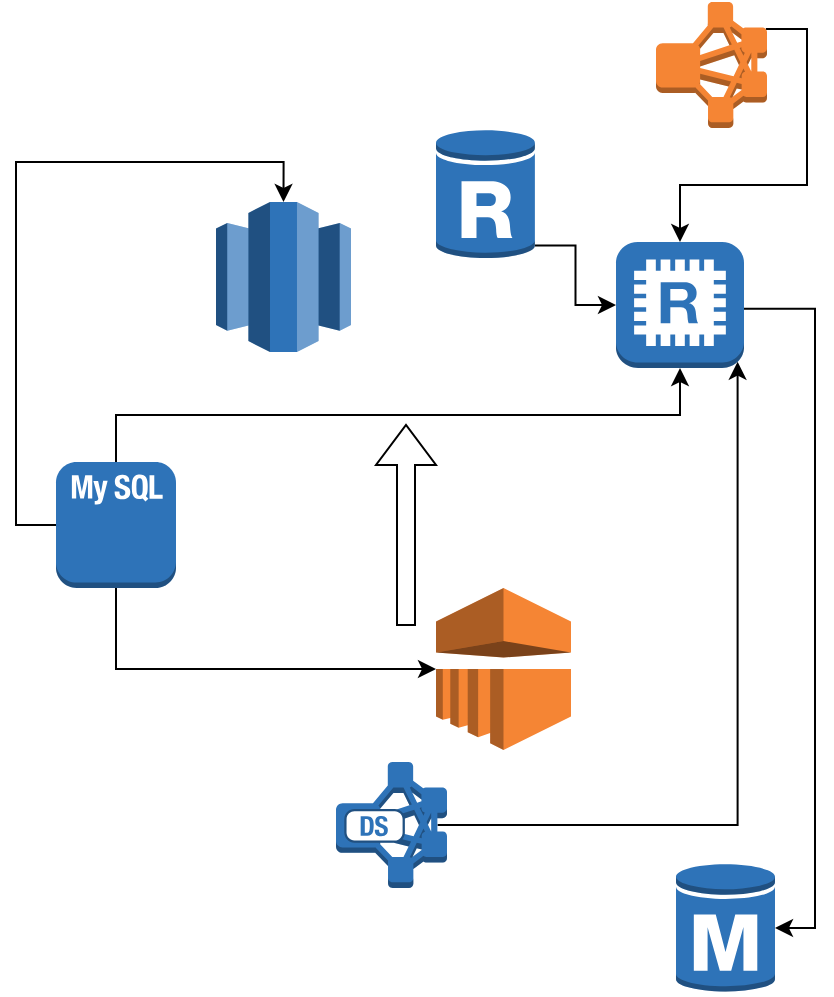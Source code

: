 <mxfile version="13.5.5" type="github">
  <diagram id="C5RBs43oDa-KdzZeNtuy" name="Page-1">
    <mxGraphModel dx="1422" dy="794" grid="1" gridSize="10" guides="1" tooltips="1" connect="1" arrows="1" fold="1" page="1" pageScale="1" pageWidth="827" pageHeight="1169" math="0" shadow="0">
      <root>
        <mxCell id="WIyWlLk6GJQsqaUBKTNV-0" />
        <mxCell id="WIyWlLk6GJQsqaUBKTNV-1" parent="WIyWlLk6GJQsqaUBKTNV-0" />
        <mxCell id="8H6woboxu_KClOvkfunE-1" value="" style="outlineConnect=0;dashed=0;verticalLabelPosition=bottom;verticalAlign=top;align=center;html=1;shape=mxgraph.aws3.redshift;fillColor=#2E73B8;gradientColor=none;" vertex="1" parent="WIyWlLk6GJQsqaUBKTNV-1">
          <mxGeometry x="180" y="240" width="67.5" height="75" as="geometry" />
        </mxCell>
        <mxCell id="8H6woboxu_KClOvkfunE-14" style="edgeStyle=orthogonalEdgeStyle;rounded=0;orthogonalLoop=1;jettySize=auto;html=1;exitX=0.99;exitY=0.215;exitDx=0;exitDy=0;exitPerimeter=0;" edge="1" parent="WIyWlLk6GJQsqaUBKTNV-1" source="8H6woboxu_KClOvkfunE-2" target="8H6woboxu_KClOvkfunE-7">
          <mxGeometry relative="1" as="geometry" />
        </mxCell>
        <mxCell id="8H6woboxu_KClOvkfunE-2" value="" style="outlineConnect=0;dashed=0;verticalLabelPosition=bottom;verticalAlign=top;align=center;html=1;shape=mxgraph.aws3.emr_cluster;fillColor=#F58534;gradientColor=none;" vertex="1" parent="WIyWlLk6GJQsqaUBKTNV-1">
          <mxGeometry x="400" y="140" width="55.5" height="63" as="geometry" />
        </mxCell>
        <mxCell id="8H6woboxu_KClOvkfunE-3" value="" style="outlineConnect=0;dashed=0;verticalLabelPosition=bottom;verticalAlign=top;align=center;html=1;shape=mxgraph.aws3.emr;fillColor=#F58534;gradientColor=none;" vertex="1" parent="WIyWlLk6GJQsqaUBKTNV-1">
          <mxGeometry x="290" y="433" width="67.5" height="81" as="geometry" />
        </mxCell>
        <mxCell id="8H6woboxu_KClOvkfunE-12" style="edgeStyle=orthogonalEdgeStyle;rounded=0;orthogonalLoop=1;jettySize=auto;html=1;exitX=0.915;exitY=0.5;exitDx=0;exitDy=0;exitPerimeter=0;entryX=0.95;entryY=0.95;entryDx=0;entryDy=0;entryPerimeter=0;" edge="1" parent="WIyWlLk6GJQsqaUBKTNV-1" source="8H6woboxu_KClOvkfunE-4" target="8H6woboxu_KClOvkfunE-7">
          <mxGeometry relative="1" as="geometry" />
        </mxCell>
        <mxCell id="8H6woboxu_KClOvkfunE-4" value="" style="outlineConnect=0;dashed=0;verticalLabelPosition=bottom;verticalAlign=top;align=center;html=1;shape=mxgraph.aws3.dense_storage_node;fillColor=#2E73B8;gradientColor=none;" vertex="1" parent="WIyWlLk6GJQsqaUBKTNV-1">
          <mxGeometry x="240" y="520" width="55.5" height="63" as="geometry" />
        </mxCell>
        <mxCell id="8H6woboxu_KClOvkfunE-15" style="edgeStyle=orthogonalEdgeStyle;rounded=0;orthogonalLoop=1;jettySize=auto;html=1;exitX=1;exitY=0.89;exitDx=0;exitDy=0;exitPerimeter=0;" edge="1" parent="WIyWlLk6GJQsqaUBKTNV-1" source="8H6woboxu_KClOvkfunE-5" target="8H6woboxu_KClOvkfunE-7">
          <mxGeometry relative="1" as="geometry" />
        </mxCell>
        <mxCell id="8H6woboxu_KClOvkfunE-5" value="" style="outlineConnect=0;dashed=0;verticalLabelPosition=bottom;verticalAlign=top;align=center;html=1;shape=mxgraph.aws3.rds_db_instance_read_replica;fillColor=#2E73B8;gradientColor=none;" vertex="1" parent="WIyWlLk6GJQsqaUBKTNV-1">
          <mxGeometry x="290" y="203" width="49.5" height="66" as="geometry" />
        </mxCell>
        <mxCell id="8H6woboxu_KClOvkfunE-6" value="" style="outlineConnect=0;dashed=0;verticalLabelPosition=bottom;verticalAlign=top;align=center;html=1;shape=mxgraph.aws3.rds_db_instance;fillColor=#2E73B8;gradientColor=none;" vertex="1" parent="WIyWlLk6GJQsqaUBKTNV-1">
          <mxGeometry x="410" y="570" width="49.5" height="66" as="geometry" />
        </mxCell>
        <mxCell id="8H6woboxu_KClOvkfunE-11" style="edgeStyle=orthogonalEdgeStyle;rounded=0;orthogonalLoop=1;jettySize=auto;html=1;exitX=1;exitY=0.53;exitDx=0;exitDy=0;exitPerimeter=0;entryX=1;entryY=0.5;entryDx=0;entryDy=0;entryPerimeter=0;" edge="1" parent="WIyWlLk6GJQsqaUBKTNV-1" source="8H6woboxu_KClOvkfunE-7" target="8H6woboxu_KClOvkfunE-6">
          <mxGeometry relative="1" as="geometry" />
        </mxCell>
        <mxCell id="8H6woboxu_KClOvkfunE-7" value="" style="outlineConnect=0;dashed=0;verticalLabelPosition=bottom;verticalAlign=top;align=center;html=1;shape=mxgraph.aws3.redis;fillColor=#2E73B8;gradientColor=none;" vertex="1" parent="WIyWlLk6GJQsqaUBKTNV-1">
          <mxGeometry x="380" y="260" width="64" height="63" as="geometry" />
        </mxCell>
        <mxCell id="8H6woboxu_KClOvkfunE-9" style="edgeStyle=orthogonalEdgeStyle;rounded=0;orthogonalLoop=1;jettySize=auto;html=1;exitX=0.5;exitY=0;exitDx=0;exitDy=0;exitPerimeter=0;" edge="1" parent="WIyWlLk6GJQsqaUBKTNV-1" source="8H6woboxu_KClOvkfunE-8" target="8H6woboxu_KClOvkfunE-7">
          <mxGeometry relative="1" as="geometry" />
        </mxCell>
        <mxCell id="8H6woboxu_KClOvkfunE-10" style="edgeStyle=orthogonalEdgeStyle;rounded=0;orthogonalLoop=1;jettySize=auto;html=1;exitX=0.5;exitY=1;exitDx=0;exitDy=0;exitPerimeter=0;" edge="1" parent="WIyWlLk6GJQsqaUBKTNV-1" source="8H6woboxu_KClOvkfunE-8" target="8H6woboxu_KClOvkfunE-3">
          <mxGeometry relative="1" as="geometry" />
        </mxCell>
        <mxCell id="8H6woboxu_KClOvkfunE-13" style="edgeStyle=orthogonalEdgeStyle;rounded=0;orthogonalLoop=1;jettySize=auto;html=1;exitX=0;exitY=0.5;exitDx=0;exitDy=0;exitPerimeter=0;entryX=0.5;entryY=0;entryDx=0;entryDy=0;entryPerimeter=0;" edge="1" parent="WIyWlLk6GJQsqaUBKTNV-1" source="8H6woboxu_KClOvkfunE-8" target="8H6woboxu_KClOvkfunE-1">
          <mxGeometry relative="1" as="geometry" />
        </mxCell>
        <mxCell id="8H6woboxu_KClOvkfunE-8" value="" style="outlineConnect=0;dashed=0;verticalLabelPosition=bottom;verticalAlign=top;align=center;html=1;shape=mxgraph.aws3.mysql_db_instance_2;fillColor=#2E73B8;gradientColor=none;" vertex="1" parent="WIyWlLk6GJQsqaUBKTNV-1">
          <mxGeometry x="100" y="370" width="60" height="63" as="geometry" />
        </mxCell>
        <mxCell id="8H6woboxu_KClOvkfunE-16" value="" style="shape=singleArrow;direction=north;whiteSpace=wrap;html=1;" vertex="1" parent="WIyWlLk6GJQsqaUBKTNV-1">
          <mxGeometry x="260" y="351.5" width="30" height="100" as="geometry" />
        </mxCell>
      </root>
    </mxGraphModel>
  </diagram>
</mxfile>
